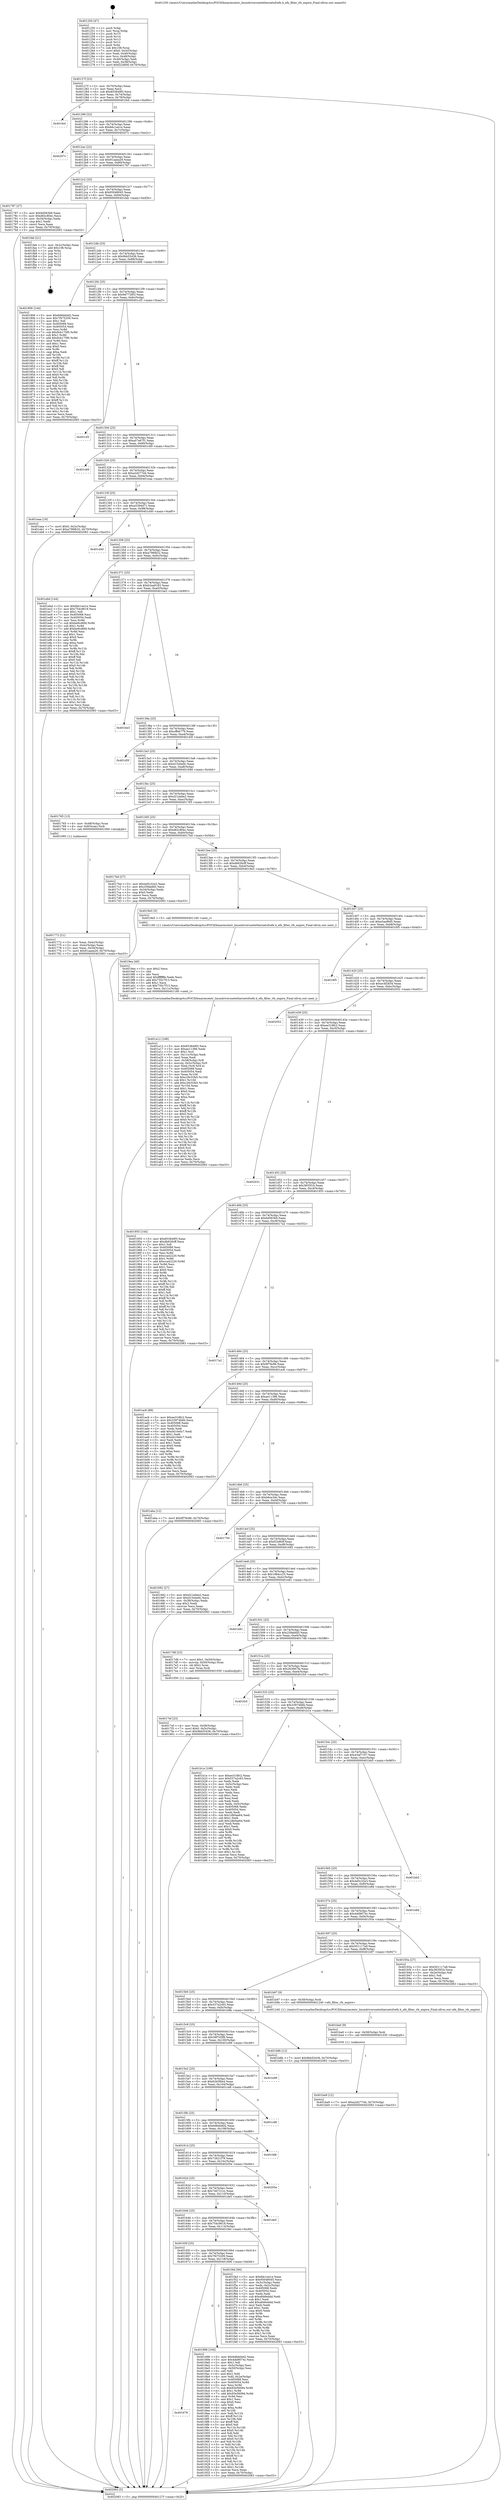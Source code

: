 digraph "0x401250" {
  label = "0x401250 (/mnt/c/Users/mathe/Desktop/tcc/POCII/binaries/extr_linuxdriversnetethernetsfcefx.h_efx_filter_rfs_expire_Final-ollvm.out::main(0))"
  labelloc = "t"
  node[shape=record]

  Entry [label="",width=0.3,height=0.3,shape=circle,fillcolor=black,style=filled]
  "0x40127f" [label="{
     0x40127f [23]\l
     | [instrs]\l
     &nbsp;&nbsp;0x40127f \<+3\>: mov -0x70(%rbp),%eax\l
     &nbsp;&nbsp;0x401282 \<+2\>: mov %eax,%ecx\l
     &nbsp;&nbsp;0x401284 \<+6\>: sub $0x853849f3,%ecx\l
     &nbsp;&nbsp;0x40128a \<+3\>: mov %eax,-0x74(%rbp)\l
     &nbsp;&nbsp;0x40128d \<+3\>: mov %ecx,-0x78(%rbp)\l
     &nbsp;&nbsp;0x401290 \<+6\>: je 0000000000401fe4 \<main+0xd94\>\l
  }"]
  "0x401fe4" [label="{
     0x401fe4\l
  }", style=dashed]
  "0x401296" [label="{
     0x401296 [22]\l
     | [instrs]\l
     &nbsp;&nbsp;0x401296 \<+5\>: jmp 000000000040129b \<main+0x4b\>\l
     &nbsp;&nbsp;0x40129b \<+3\>: mov -0x74(%rbp),%eax\l
     &nbsp;&nbsp;0x40129e \<+5\>: sub $0x8dc1ee1e,%eax\l
     &nbsp;&nbsp;0x4012a3 \<+3\>: mov %eax,-0x7c(%rbp)\l
     &nbsp;&nbsp;0x4012a6 \<+6\>: je 000000000040207c \<main+0xe2c\>\l
  }"]
  Exit [label="",width=0.3,height=0.3,shape=circle,fillcolor=black,style=filled,peripheries=2]
  "0x40207c" [label="{
     0x40207c\l
  }", style=dashed]
  "0x4012ac" [label="{
     0x4012ac [22]\l
     | [instrs]\l
     &nbsp;&nbsp;0x4012ac \<+5\>: jmp 00000000004012b1 \<main+0x61\>\l
     &nbsp;&nbsp;0x4012b1 \<+3\>: mov -0x74(%rbp),%eax\l
     &nbsp;&nbsp;0x4012b4 \<+5\>: sub $0x91aaea29,%eax\l
     &nbsp;&nbsp;0x4012b9 \<+3\>: mov %eax,-0x80(%rbp)\l
     &nbsp;&nbsp;0x4012bc \<+6\>: je 0000000000401787 \<main+0x537\>\l
  }"]
  "0x401ba9" [label="{
     0x401ba9 [12]\l
     | [instrs]\l
     &nbsp;&nbsp;0x401ba9 \<+7\>: movl $0xa2d277d4,-0x70(%rbp)\l
     &nbsp;&nbsp;0x401bb0 \<+5\>: jmp 0000000000402083 \<main+0xe33\>\l
  }"]
  "0x401787" [label="{
     0x401787 [27]\l
     | [instrs]\l
     &nbsp;&nbsp;0x401787 \<+5\>: mov $0x6d563b9,%eax\l
     &nbsp;&nbsp;0x40178c \<+5\>: mov $0xd82c80ec,%ecx\l
     &nbsp;&nbsp;0x401791 \<+3\>: mov -0x34(%rbp),%edx\l
     &nbsp;&nbsp;0x401794 \<+3\>: cmp $0x1,%edx\l
     &nbsp;&nbsp;0x401797 \<+3\>: cmovl %ecx,%eax\l
     &nbsp;&nbsp;0x40179a \<+3\>: mov %eax,-0x70(%rbp)\l
     &nbsp;&nbsp;0x40179d \<+5\>: jmp 0000000000402083 \<main+0xe33\>\l
  }"]
  "0x4012c2" [label="{
     0x4012c2 [25]\l
     | [instrs]\l
     &nbsp;&nbsp;0x4012c2 \<+5\>: jmp 00000000004012c7 \<main+0x77\>\l
     &nbsp;&nbsp;0x4012c7 \<+3\>: mov -0x74(%rbp),%eax\l
     &nbsp;&nbsp;0x4012ca \<+5\>: sub $0x95048045,%eax\l
     &nbsp;&nbsp;0x4012cf \<+6\>: mov %eax,-0x84(%rbp)\l
     &nbsp;&nbsp;0x4012d5 \<+6\>: je 0000000000401fab \<main+0xd5b\>\l
  }"]
  "0x401ba0" [label="{
     0x401ba0 [9]\l
     | [instrs]\l
     &nbsp;&nbsp;0x401ba0 \<+4\>: mov -0x58(%rbp),%rdi\l
     &nbsp;&nbsp;0x401ba4 \<+5\>: call 0000000000401030 \<free@plt\>\l
     | [calls]\l
     &nbsp;&nbsp;0x401030 \{1\} (unknown)\l
  }"]
  "0x401fab" [label="{
     0x401fab [21]\l
     | [instrs]\l
     &nbsp;&nbsp;0x401fab \<+3\>: mov -0x2c(%rbp),%eax\l
     &nbsp;&nbsp;0x401fae \<+7\>: add $0x108,%rsp\l
     &nbsp;&nbsp;0x401fb5 \<+1\>: pop %rbx\l
     &nbsp;&nbsp;0x401fb6 \<+2\>: pop %r12\l
     &nbsp;&nbsp;0x401fb8 \<+2\>: pop %r13\l
     &nbsp;&nbsp;0x401fba \<+2\>: pop %r14\l
     &nbsp;&nbsp;0x401fbc \<+2\>: pop %r15\l
     &nbsp;&nbsp;0x401fbe \<+1\>: pop %rbp\l
     &nbsp;&nbsp;0x401fbf \<+1\>: ret\l
  }"]
  "0x4012db" [label="{
     0x4012db [25]\l
     | [instrs]\l
     &nbsp;&nbsp;0x4012db \<+5\>: jmp 00000000004012e0 \<main+0x90\>\l
     &nbsp;&nbsp;0x4012e0 \<+3\>: mov -0x74(%rbp),%eax\l
     &nbsp;&nbsp;0x4012e3 \<+5\>: sub $0x9bb55436,%eax\l
     &nbsp;&nbsp;0x4012e8 \<+6\>: mov %eax,-0x88(%rbp)\l
     &nbsp;&nbsp;0x4012ee \<+6\>: je 0000000000401806 \<main+0x5b6\>\l
  }"]
  "0x401a12" [label="{
     0x401a12 [168]\l
     | [instrs]\l
     &nbsp;&nbsp;0x401a12 \<+5\>: mov $0x853849f3,%ecx\l
     &nbsp;&nbsp;0x401a17 \<+5\>: mov $0xae11386,%edx\l
     &nbsp;&nbsp;0x401a1c \<+3\>: mov $0x1,%sil\l
     &nbsp;&nbsp;0x401a1f \<+6\>: mov -0x11c(%rbp),%edi\l
     &nbsp;&nbsp;0x401a25 \<+3\>: imul %eax,%edi\l
     &nbsp;&nbsp;0x401a28 \<+4\>: mov -0x58(%rbp),%r8\l
     &nbsp;&nbsp;0x401a2c \<+4\>: movslq -0x5c(%rbp),%r9\l
     &nbsp;&nbsp;0x401a30 \<+4\>: mov %edi,(%r8,%r9,4)\l
     &nbsp;&nbsp;0x401a34 \<+7\>: mov 0x405068,%eax\l
     &nbsp;&nbsp;0x401a3b \<+7\>: mov 0x405054,%edi\l
     &nbsp;&nbsp;0x401a42 \<+3\>: mov %eax,%r10d\l
     &nbsp;&nbsp;0x401a45 \<+7\>: sub $0xc26c53b5,%r10d\l
     &nbsp;&nbsp;0x401a4c \<+4\>: sub $0x1,%r10d\l
     &nbsp;&nbsp;0x401a50 \<+7\>: add $0xc26c53b5,%r10d\l
     &nbsp;&nbsp;0x401a57 \<+4\>: imul %r10d,%eax\l
     &nbsp;&nbsp;0x401a5b \<+3\>: and $0x1,%eax\l
     &nbsp;&nbsp;0x401a5e \<+3\>: cmp $0x0,%eax\l
     &nbsp;&nbsp;0x401a61 \<+4\>: sete %r11b\l
     &nbsp;&nbsp;0x401a65 \<+3\>: cmp $0xa,%edi\l
     &nbsp;&nbsp;0x401a68 \<+3\>: setl %bl\l
     &nbsp;&nbsp;0x401a6b \<+3\>: mov %r11b,%r14b\l
     &nbsp;&nbsp;0x401a6e \<+4\>: xor $0xff,%r14b\l
     &nbsp;&nbsp;0x401a72 \<+3\>: mov %bl,%r15b\l
     &nbsp;&nbsp;0x401a75 \<+4\>: xor $0xff,%r15b\l
     &nbsp;&nbsp;0x401a79 \<+4\>: xor $0x0,%sil\l
     &nbsp;&nbsp;0x401a7d \<+3\>: mov %r14b,%r12b\l
     &nbsp;&nbsp;0x401a80 \<+4\>: and $0x0,%r12b\l
     &nbsp;&nbsp;0x401a84 \<+3\>: and %sil,%r11b\l
     &nbsp;&nbsp;0x401a87 \<+3\>: mov %r15b,%r13b\l
     &nbsp;&nbsp;0x401a8a \<+4\>: and $0x0,%r13b\l
     &nbsp;&nbsp;0x401a8e \<+3\>: and %sil,%bl\l
     &nbsp;&nbsp;0x401a91 \<+3\>: or %r11b,%r12b\l
     &nbsp;&nbsp;0x401a94 \<+3\>: or %bl,%r13b\l
     &nbsp;&nbsp;0x401a97 \<+3\>: xor %r13b,%r12b\l
     &nbsp;&nbsp;0x401a9a \<+3\>: or %r15b,%r14b\l
     &nbsp;&nbsp;0x401a9d \<+4\>: xor $0xff,%r14b\l
     &nbsp;&nbsp;0x401aa1 \<+4\>: or $0x0,%sil\l
     &nbsp;&nbsp;0x401aa5 \<+3\>: and %sil,%r14b\l
     &nbsp;&nbsp;0x401aa8 \<+3\>: or %r14b,%r12b\l
     &nbsp;&nbsp;0x401aab \<+4\>: test $0x1,%r12b\l
     &nbsp;&nbsp;0x401aaf \<+3\>: cmovne %edx,%ecx\l
     &nbsp;&nbsp;0x401ab2 \<+3\>: mov %ecx,-0x70(%rbp)\l
     &nbsp;&nbsp;0x401ab5 \<+5\>: jmp 0000000000402083 \<main+0xe33\>\l
  }"]
  "0x401806" [label="{
     0x401806 [144]\l
     | [instrs]\l
     &nbsp;&nbsp;0x401806 \<+5\>: mov $0x6d6dd4d2,%eax\l
     &nbsp;&nbsp;0x40180b \<+5\>: mov $0x7f475209,%ecx\l
     &nbsp;&nbsp;0x401810 \<+2\>: mov $0x1,%dl\l
     &nbsp;&nbsp;0x401812 \<+7\>: mov 0x405068,%esi\l
     &nbsp;&nbsp;0x401819 \<+7\>: mov 0x405054,%edi\l
     &nbsp;&nbsp;0x401820 \<+3\>: mov %esi,%r8d\l
     &nbsp;&nbsp;0x401823 \<+7\>: sub $0x9cb175f0,%r8d\l
     &nbsp;&nbsp;0x40182a \<+4\>: sub $0x1,%r8d\l
     &nbsp;&nbsp;0x40182e \<+7\>: add $0x9cb175f0,%r8d\l
     &nbsp;&nbsp;0x401835 \<+4\>: imul %r8d,%esi\l
     &nbsp;&nbsp;0x401839 \<+3\>: and $0x1,%esi\l
     &nbsp;&nbsp;0x40183c \<+3\>: cmp $0x0,%esi\l
     &nbsp;&nbsp;0x40183f \<+4\>: sete %r9b\l
     &nbsp;&nbsp;0x401843 \<+3\>: cmp $0xa,%edi\l
     &nbsp;&nbsp;0x401846 \<+4\>: setl %r10b\l
     &nbsp;&nbsp;0x40184a \<+3\>: mov %r9b,%r11b\l
     &nbsp;&nbsp;0x40184d \<+4\>: xor $0xff,%r11b\l
     &nbsp;&nbsp;0x401851 \<+3\>: mov %r10b,%bl\l
     &nbsp;&nbsp;0x401854 \<+3\>: xor $0xff,%bl\l
     &nbsp;&nbsp;0x401857 \<+3\>: xor $0x0,%dl\l
     &nbsp;&nbsp;0x40185a \<+3\>: mov %r11b,%r14b\l
     &nbsp;&nbsp;0x40185d \<+4\>: and $0x0,%r14b\l
     &nbsp;&nbsp;0x401861 \<+3\>: and %dl,%r9b\l
     &nbsp;&nbsp;0x401864 \<+3\>: mov %bl,%r15b\l
     &nbsp;&nbsp;0x401867 \<+4\>: and $0x0,%r15b\l
     &nbsp;&nbsp;0x40186b \<+3\>: and %dl,%r10b\l
     &nbsp;&nbsp;0x40186e \<+3\>: or %r9b,%r14b\l
     &nbsp;&nbsp;0x401871 \<+3\>: or %r10b,%r15b\l
     &nbsp;&nbsp;0x401874 \<+3\>: xor %r15b,%r14b\l
     &nbsp;&nbsp;0x401877 \<+3\>: or %bl,%r11b\l
     &nbsp;&nbsp;0x40187a \<+4\>: xor $0xff,%r11b\l
     &nbsp;&nbsp;0x40187e \<+3\>: or $0x0,%dl\l
     &nbsp;&nbsp;0x401881 \<+3\>: and %dl,%r11b\l
     &nbsp;&nbsp;0x401884 \<+3\>: or %r11b,%r14b\l
     &nbsp;&nbsp;0x401887 \<+4\>: test $0x1,%r14b\l
     &nbsp;&nbsp;0x40188b \<+3\>: cmovne %ecx,%eax\l
     &nbsp;&nbsp;0x40188e \<+3\>: mov %eax,-0x70(%rbp)\l
     &nbsp;&nbsp;0x401891 \<+5\>: jmp 0000000000402083 \<main+0xe33\>\l
  }"]
  "0x4012f4" [label="{
     0x4012f4 [25]\l
     | [instrs]\l
     &nbsp;&nbsp;0x4012f4 \<+5\>: jmp 00000000004012f9 \<main+0xa9\>\l
     &nbsp;&nbsp;0x4012f9 \<+3\>: mov -0x74(%rbp),%eax\l
     &nbsp;&nbsp;0x4012fc \<+5\>: sub $0x9d772f03,%eax\l
     &nbsp;&nbsp;0x401301 \<+6\>: mov %eax,-0x8c(%rbp)\l
     &nbsp;&nbsp;0x401307 \<+6\>: je 0000000000401cf3 \<main+0xaa3\>\l
  }"]
  "0x4019ea" [label="{
     0x4019ea [40]\l
     | [instrs]\l
     &nbsp;&nbsp;0x4019ea \<+5\>: mov $0x2,%ecx\l
     &nbsp;&nbsp;0x4019ef \<+1\>: cltd\l
     &nbsp;&nbsp;0x4019f0 \<+2\>: idiv %ecx\l
     &nbsp;&nbsp;0x4019f2 \<+6\>: imul $0xfffffffe,%edx,%ecx\l
     &nbsp;&nbsp;0x4019f8 \<+6\>: add $0x735c7f13,%ecx\l
     &nbsp;&nbsp;0x4019fe \<+3\>: add $0x1,%ecx\l
     &nbsp;&nbsp;0x401a01 \<+6\>: sub $0x735c7f13,%ecx\l
     &nbsp;&nbsp;0x401a07 \<+6\>: mov %ecx,-0x11c(%rbp)\l
     &nbsp;&nbsp;0x401a0d \<+5\>: call 0000000000401160 \<next_i\>\l
     | [calls]\l
     &nbsp;&nbsp;0x401160 \{1\} (/mnt/c/Users/mathe/Desktop/tcc/POCII/binaries/extr_linuxdriversnetethernetsfcefx.h_efx_filter_rfs_expire_Final-ollvm.out::next_i)\l
  }"]
  "0x401cf3" [label="{
     0x401cf3\l
  }", style=dashed]
  "0x40130d" [label="{
     0x40130d [25]\l
     | [instrs]\l
     &nbsp;&nbsp;0x40130d \<+5\>: jmp 0000000000401312 \<main+0xc2\>\l
     &nbsp;&nbsp;0x401312 \<+3\>: mov -0x74(%rbp),%eax\l
     &nbsp;&nbsp;0x401315 \<+5\>: sub $0xa07a67f1,%eax\l
     &nbsp;&nbsp;0x40131a \<+6\>: mov %eax,-0x90(%rbp)\l
     &nbsp;&nbsp;0x401320 \<+6\>: je 0000000000401c69 \<main+0xa19\>\l
  }"]
  "0x401678" [label="{
     0x401678\l
  }", style=dashed]
  "0x401c69" [label="{
     0x401c69\l
  }", style=dashed]
  "0x401326" [label="{
     0x401326 [25]\l
     | [instrs]\l
     &nbsp;&nbsp;0x401326 \<+5\>: jmp 000000000040132b \<main+0xdb\>\l
     &nbsp;&nbsp;0x40132b \<+3\>: mov -0x74(%rbp),%eax\l
     &nbsp;&nbsp;0x40132e \<+5\>: sub $0xa2d277d4,%eax\l
     &nbsp;&nbsp;0x401333 \<+6\>: mov %eax,-0x94(%rbp)\l
     &nbsp;&nbsp;0x401339 \<+6\>: je 0000000000401eaa \<main+0xc5a\>\l
  }"]
  "0x401896" [label="{
     0x401896 [164]\l
     | [instrs]\l
     &nbsp;&nbsp;0x401896 \<+5\>: mov $0x6d6dd4d2,%eax\l
     &nbsp;&nbsp;0x40189b \<+5\>: mov $0x4dd9074c,%ecx\l
     &nbsp;&nbsp;0x4018a0 \<+2\>: mov $0x1,%dl\l
     &nbsp;&nbsp;0x4018a2 \<+3\>: mov -0x5c(%rbp),%esi\l
     &nbsp;&nbsp;0x4018a5 \<+3\>: cmp -0x50(%rbp),%esi\l
     &nbsp;&nbsp;0x4018a8 \<+4\>: setl %dil\l
     &nbsp;&nbsp;0x4018ac \<+4\>: and $0x1,%dil\l
     &nbsp;&nbsp;0x4018b0 \<+4\>: mov %dil,-0x2e(%rbp)\l
     &nbsp;&nbsp;0x4018b4 \<+7\>: mov 0x405068,%esi\l
     &nbsp;&nbsp;0x4018bb \<+8\>: mov 0x405054,%r8d\l
     &nbsp;&nbsp;0x4018c3 \<+3\>: mov %esi,%r9d\l
     &nbsp;&nbsp;0x4018c6 \<+7\>: sub $0x93e56094,%r9d\l
     &nbsp;&nbsp;0x4018cd \<+4\>: sub $0x1,%r9d\l
     &nbsp;&nbsp;0x4018d1 \<+7\>: add $0x93e56094,%r9d\l
     &nbsp;&nbsp;0x4018d8 \<+4\>: imul %r9d,%esi\l
     &nbsp;&nbsp;0x4018dc \<+3\>: and $0x1,%esi\l
     &nbsp;&nbsp;0x4018df \<+3\>: cmp $0x0,%esi\l
     &nbsp;&nbsp;0x4018e2 \<+4\>: sete %dil\l
     &nbsp;&nbsp;0x4018e6 \<+4\>: cmp $0xa,%r8d\l
     &nbsp;&nbsp;0x4018ea \<+4\>: setl %r10b\l
     &nbsp;&nbsp;0x4018ee \<+3\>: mov %dil,%r11b\l
     &nbsp;&nbsp;0x4018f1 \<+4\>: xor $0xff,%r11b\l
     &nbsp;&nbsp;0x4018f5 \<+3\>: mov %r10b,%bl\l
     &nbsp;&nbsp;0x4018f8 \<+3\>: xor $0xff,%bl\l
     &nbsp;&nbsp;0x4018fb \<+3\>: xor $0x0,%dl\l
     &nbsp;&nbsp;0x4018fe \<+3\>: mov %r11b,%r14b\l
     &nbsp;&nbsp;0x401901 \<+4\>: and $0x0,%r14b\l
     &nbsp;&nbsp;0x401905 \<+3\>: and %dl,%dil\l
     &nbsp;&nbsp;0x401908 \<+3\>: mov %bl,%r15b\l
     &nbsp;&nbsp;0x40190b \<+4\>: and $0x0,%r15b\l
     &nbsp;&nbsp;0x40190f \<+3\>: and %dl,%r10b\l
     &nbsp;&nbsp;0x401912 \<+3\>: or %dil,%r14b\l
     &nbsp;&nbsp;0x401915 \<+3\>: or %r10b,%r15b\l
     &nbsp;&nbsp;0x401918 \<+3\>: xor %r15b,%r14b\l
     &nbsp;&nbsp;0x40191b \<+3\>: or %bl,%r11b\l
     &nbsp;&nbsp;0x40191e \<+4\>: xor $0xff,%r11b\l
     &nbsp;&nbsp;0x401922 \<+3\>: or $0x0,%dl\l
     &nbsp;&nbsp;0x401925 \<+3\>: and %dl,%r11b\l
     &nbsp;&nbsp;0x401928 \<+3\>: or %r11b,%r14b\l
     &nbsp;&nbsp;0x40192b \<+4\>: test $0x1,%r14b\l
     &nbsp;&nbsp;0x40192f \<+3\>: cmovne %ecx,%eax\l
     &nbsp;&nbsp;0x401932 \<+3\>: mov %eax,-0x70(%rbp)\l
     &nbsp;&nbsp;0x401935 \<+5\>: jmp 0000000000402083 \<main+0xe33\>\l
  }"]
  "0x401eaa" [label="{
     0x401eaa [19]\l
     | [instrs]\l
     &nbsp;&nbsp;0x401eaa \<+7\>: movl $0x0,-0x3c(%rbp)\l
     &nbsp;&nbsp;0x401eb1 \<+7\>: movl $0xa796fb32,-0x70(%rbp)\l
     &nbsp;&nbsp;0x401eb8 \<+5\>: jmp 0000000000402083 \<main+0xe33\>\l
  }"]
  "0x40133f" [label="{
     0x40133f [25]\l
     | [instrs]\l
     &nbsp;&nbsp;0x40133f \<+5\>: jmp 0000000000401344 \<main+0xf4\>\l
     &nbsp;&nbsp;0x401344 \<+3\>: mov -0x74(%rbp),%eax\l
     &nbsp;&nbsp;0x401347 \<+5\>: sub $0xa5394d71,%eax\l
     &nbsp;&nbsp;0x40134c \<+6\>: mov %eax,-0x98(%rbp)\l
     &nbsp;&nbsp;0x401352 \<+6\>: je 0000000000401d40 \<main+0xaf0\>\l
  }"]
  "0x40165f" [label="{
     0x40165f [25]\l
     | [instrs]\l
     &nbsp;&nbsp;0x40165f \<+5\>: jmp 0000000000401664 \<main+0x414\>\l
     &nbsp;&nbsp;0x401664 \<+3\>: mov -0x74(%rbp),%eax\l
     &nbsp;&nbsp;0x401667 \<+5\>: sub $0x7f475209,%eax\l
     &nbsp;&nbsp;0x40166c \<+6\>: mov %eax,-0x118(%rbp)\l
     &nbsp;&nbsp;0x401672 \<+6\>: je 0000000000401896 \<main+0x646\>\l
  }"]
  "0x401d40" [label="{
     0x401d40\l
  }", style=dashed]
  "0x401358" [label="{
     0x401358 [25]\l
     | [instrs]\l
     &nbsp;&nbsp;0x401358 \<+5\>: jmp 000000000040135d \<main+0x10d\>\l
     &nbsp;&nbsp;0x40135d \<+3\>: mov -0x74(%rbp),%eax\l
     &nbsp;&nbsp;0x401360 \<+5\>: sub $0xa796fb32,%eax\l
     &nbsp;&nbsp;0x401365 \<+6\>: mov %eax,-0x9c(%rbp)\l
     &nbsp;&nbsp;0x40136b \<+6\>: je 0000000000401ebd \<main+0xc6d\>\l
  }"]
  "0x401f4d" [label="{
     0x401f4d [94]\l
     | [instrs]\l
     &nbsp;&nbsp;0x401f4d \<+5\>: mov $0x8dc1ee1e,%eax\l
     &nbsp;&nbsp;0x401f52 \<+5\>: mov $0x95048045,%ecx\l
     &nbsp;&nbsp;0x401f57 \<+3\>: mov -0x3c(%rbp),%edx\l
     &nbsp;&nbsp;0x401f5a \<+3\>: mov %edx,-0x2c(%rbp)\l
     &nbsp;&nbsp;0x401f5d \<+7\>: mov 0x405068,%edx\l
     &nbsp;&nbsp;0x401f64 \<+7\>: mov 0x405054,%esi\l
     &nbsp;&nbsp;0x401f6b \<+2\>: mov %edx,%edi\l
     &nbsp;&nbsp;0x401f6d \<+6\>: sub $0xa846eddd,%edi\l
     &nbsp;&nbsp;0x401f73 \<+3\>: sub $0x1,%edi\l
     &nbsp;&nbsp;0x401f76 \<+6\>: add $0xa846eddd,%edi\l
     &nbsp;&nbsp;0x401f7c \<+3\>: imul %edi,%edx\l
     &nbsp;&nbsp;0x401f7f \<+3\>: and $0x1,%edx\l
     &nbsp;&nbsp;0x401f82 \<+3\>: cmp $0x0,%edx\l
     &nbsp;&nbsp;0x401f85 \<+4\>: sete %r8b\l
     &nbsp;&nbsp;0x401f89 \<+3\>: cmp $0xa,%esi\l
     &nbsp;&nbsp;0x401f8c \<+4\>: setl %r9b\l
     &nbsp;&nbsp;0x401f90 \<+3\>: mov %r8b,%r10b\l
     &nbsp;&nbsp;0x401f93 \<+3\>: and %r9b,%r10b\l
     &nbsp;&nbsp;0x401f96 \<+3\>: xor %r9b,%r8b\l
     &nbsp;&nbsp;0x401f99 \<+3\>: or %r8b,%r10b\l
     &nbsp;&nbsp;0x401f9c \<+4\>: test $0x1,%r10b\l
     &nbsp;&nbsp;0x401fa0 \<+3\>: cmovne %ecx,%eax\l
     &nbsp;&nbsp;0x401fa3 \<+3\>: mov %eax,-0x70(%rbp)\l
     &nbsp;&nbsp;0x401fa6 \<+5\>: jmp 0000000000402083 \<main+0xe33\>\l
  }"]
  "0x401ebd" [label="{
     0x401ebd [144]\l
     | [instrs]\l
     &nbsp;&nbsp;0x401ebd \<+5\>: mov $0x8dc1ee1e,%eax\l
     &nbsp;&nbsp;0x401ec2 \<+5\>: mov $0x754c9618,%ecx\l
     &nbsp;&nbsp;0x401ec7 \<+2\>: mov $0x1,%dl\l
     &nbsp;&nbsp;0x401ec9 \<+7\>: mov 0x405068,%esi\l
     &nbsp;&nbsp;0x401ed0 \<+7\>: mov 0x405054,%edi\l
     &nbsp;&nbsp;0x401ed7 \<+3\>: mov %esi,%r8d\l
     &nbsp;&nbsp;0x401eda \<+7\>: sub $0xbe9cd6fd,%r8d\l
     &nbsp;&nbsp;0x401ee1 \<+4\>: sub $0x1,%r8d\l
     &nbsp;&nbsp;0x401ee5 \<+7\>: add $0xbe9cd6fd,%r8d\l
     &nbsp;&nbsp;0x401eec \<+4\>: imul %r8d,%esi\l
     &nbsp;&nbsp;0x401ef0 \<+3\>: and $0x1,%esi\l
     &nbsp;&nbsp;0x401ef3 \<+3\>: cmp $0x0,%esi\l
     &nbsp;&nbsp;0x401ef6 \<+4\>: sete %r9b\l
     &nbsp;&nbsp;0x401efa \<+3\>: cmp $0xa,%edi\l
     &nbsp;&nbsp;0x401efd \<+4\>: setl %r10b\l
     &nbsp;&nbsp;0x401f01 \<+3\>: mov %r9b,%r11b\l
     &nbsp;&nbsp;0x401f04 \<+4\>: xor $0xff,%r11b\l
     &nbsp;&nbsp;0x401f08 \<+3\>: mov %r10b,%bl\l
     &nbsp;&nbsp;0x401f0b \<+3\>: xor $0xff,%bl\l
     &nbsp;&nbsp;0x401f0e \<+3\>: xor $0x0,%dl\l
     &nbsp;&nbsp;0x401f11 \<+3\>: mov %r11b,%r14b\l
     &nbsp;&nbsp;0x401f14 \<+4\>: and $0x0,%r14b\l
     &nbsp;&nbsp;0x401f18 \<+3\>: and %dl,%r9b\l
     &nbsp;&nbsp;0x401f1b \<+3\>: mov %bl,%r15b\l
     &nbsp;&nbsp;0x401f1e \<+4\>: and $0x0,%r15b\l
     &nbsp;&nbsp;0x401f22 \<+3\>: and %dl,%r10b\l
     &nbsp;&nbsp;0x401f25 \<+3\>: or %r9b,%r14b\l
     &nbsp;&nbsp;0x401f28 \<+3\>: or %r10b,%r15b\l
     &nbsp;&nbsp;0x401f2b \<+3\>: xor %r15b,%r14b\l
     &nbsp;&nbsp;0x401f2e \<+3\>: or %bl,%r11b\l
     &nbsp;&nbsp;0x401f31 \<+4\>: xor $0xff,%r11b\l
     &nbsp;&nbsp;0x401f35 \<+3\>: or $0x0,%dl\l
     &nbsp;&nbsp;0x401f38 \<+3\>: and %dl,%r11b\l
     &nbsp;&nbsp;0x401f3b \<+3\>: or %r11b,%r14b\l
     &nbsp;&nbsp;0x401f3e \<+4\>: test $0x1,%r14b\l
     &nbsp;&nbsp;0x401f42 \<+3\>: cmovne %ecx,%eax\l
     &nbsp;&nbsp;0x401f45 \<+3\>: mov %eax,-0x70(%rbp)\l
     &nbsp;&nbsp;0x401f48 \<+5\>: jmp 0000000000402083 \<main+0xe33\>\l
  }"]
  "0x401371" [label="{
     0x401371 [25]\l
     | [instrs]\l
     &nbsp;&nbsp;0x401371 \<+5\>: jmp 0000000000401376 \<main+0x126\>\l
     &nbsp;&nbsp;0x401376 \<+3\>: mov -0x74(%rbp),%eax\l
     &nbsp;&nbsp;0x401379 \<+5\>: sub $0xb2aa9183,%eax\l
     &nbsp;&nbsp;0x40137e \<+6\>: mov %eax,-0xa0(%rbp)\l
     &nbsp;&nbsp;0x401384 \<+6\>: je 0000000000401be3 \<main+0x993\>\l
  }"]
  "0x401646" [label="{
     0x401646 [25]\l
     | [instrs]\l
     &nbsp;&nbsp;0x401646 \<+5\>: jmp 000000000040164b \<main+0x3fb\>\l
     &nbsp;&nbsp;0x40164b \<+3\>: mov -0x74(%rbp),%eax\l
     &nbsp;&nbsp;0x40164e \<+5\>: sub $0x754c9618,%eax\l
     &nbsp;&nbsp;0x401653 \<+6\>: mov %eax,-0x114(%rbp)\l
     &nbsp;&nbsp;0x401659 \<+6\>: je 0000000000401f4d \<main+0xcfd\>\l
  }"]
  "0x401be3" [label="{
     0x401be3\l
  }", style=dashed]
  "0x40138a" [label="{
     0x40138a [25]\l
     | [instrs]\l
     &nbsp;&nbsp;0x40138a \<+5\>: jmp 000000000040138f \<main+0x13f\>\l
     &nbsp;&nbsp;0x40138f \<+3\>: mov -0x74(%rbp),%eax\l
     &nbsp;&nbsp;0x401392 \<+5\>: sub $0xcffeb779,%eax\l
     &nbsp;&nbsp;0x401397 \<+6\>: mov %eax,-0xa4(%rbp)\l
     &nbsp;&nbsp;0x40139d \<+6\>: je 0000000000401d5f \<main+0xb0f\>\l
  }"]
  "0x401de5" [label="{
     0x401de5\l
  }", style=dashed]
  "0x401d5f" [label="{
     0x401d5f\l
  }", style=dashed]
  "0x4013a3" [label="{
     0x4013a3 [25]\l
     | [instrs]\l
     &nbsp;&nbsp;0x4013a3 \<+5\>: jmp 00000000004013a8 \<main+0x158\>\l
     &nbsp;&nbsp;0x4013a8 \<+3\>: mov -0x74(%rbp),%eax\l
     &nbsp;&nbsp;0x4013ab \<+5\>: sub $0xd1544e9c,%eax\l
     &nbsp;&nbsp;0x4013b0 \<+6\>: mov %eax,-0xa8(%rbp)\l
     &nbsp;&nbsp;0x4013b6 \<+6\>: je 000000000040169d \<main+0x44d\>\l
  }"]
  "0x40162d" [label="{
     0x40162d [25]\l
     | [instrs]\l
     &nbsp;&nbsp;0x40162d \<+5\>: jmp 0000000000401632 \<main+0x3e2\>\l
     &nbsp;&nbsp;0x401632 \<+3\>: mov -0x74(%rbp),%eax\l
     &nbsp;&nbsp;0x401635 \<+5\>: sub $0x74d721cc,%eax\l
     &nbsp;&nbsp;0x40163a \<+6\>: mov %eax,-0x110(%rbp)\l
     &nbsp;&nbsp;0x401640 \<+6\>: je 0000000000401de5 \<main+0xb95\>\l
  }"]
  "0x40169d" [label="{
     0x40169d\l
  }", style=dashed]
  "0x4013bc" [label="{
     0x4013bc [25]\l
     | [instrs]\l
     &nbsp;&nbsp;0x4013bc \<+5\>: jmp 00000000004013c1 \<main+0x171\>\l
     &nbsp;&nbsp;0x4013c1 \<+3\>: mov -0x74(%rbp),%eax\l
     &nbsp;&nbsp;0x4013c4 \<+5\>: sub $0xd21ebbe2,%eax\l
     &nbsp;&nbsp;0x4013c9 \<+6\>: mov %eax,-0xac(%rbp)\l
     &nbsp;&nbsp;0x4013cf \<+6\>: je 0000000000401765 \<main+0x515\>\l
  }"]
  "0x40205e" [label="{
     0x40205e\l
  }", style=dashed]
  "0x401765" [label="{
     0x401765 [13]\l
     | [instrs]\l
     &nbsp;&nbsp;0x401765 \<+4\>: mov -0x48(%rbp),%rax\l
     &nbsp;&nbsp;0x401769 \<+4\>: mov 0x8(%rax),%rdi\l
     &nbsp;&nbsp;0x40176d \<+5\>: call 0000000000401060 \<atoi@plt\>\l
     | [calls]\l
     &nbsp;&nbsp;0x401060 \{1\} (unknown)\l
  }"]
  "0x4013d5" [label="{
     0x4013d5 [25]\l
     | [instrs]\l
     &nbsp;&nbsp;0x4013d5 \<+5\>: jmp 00000000004013da \<main+0x18a\>\l
     &nbsp;&nbsp;0x4013da \<+3\>: mov -0x74(%rbp),%eax\l
     &nbsp;&nbsp;0x4013dd \<+5\>: sub $0xd82c80ec,%eax\l
     &nbsp;&nbsp;0x4013e2 \<+6\>: mov %eax,-0xb0(%rbp)\l
     &nbsp;&nbsp;0x4013e8 \<+6\>: je 00000000004017bd \<main+0x56d\>\l
  }"]
  "0x401614" [label="{
     0x401614 [25]\l
     | [instrs]\l
     &nbsp;&nbsp;0x401614 \<+5\>: jmp 0000000000401619 \<main+0x3c9\>\l
     &nbsp;&nbsp;0x401619 \<+3\>: mov -0x74(%rbp),%eax\l
     &nbsp;&nbsp;0x40161c \<+5\>: sub $0x72621f79,%eax\l
     &nbsp;&nbsp;0x401621 \<+6\>: mov %eax,-0x10c(%rbp)\l
     &nbsp;&nbsp;0x401627 \<+6\>: je 000000000040205e \<main+0xe0e\>\l
  }"]
  "0x4017bd" [label="{
     0x4017bd [27]\l
     | [instrs]\l
     &nbsp;&nbsp;0x4017bd \<+5\>: mov $0x4d5c32e3,%eax\l
     &nbsp;&nbsp;0x4017c2 \<+5\>: mov $0x259abfd5,%ecx\l
     &nbsp;&nbsp;0x4017c7 \<+3\>: mov -0x34(%rbp),%edx\l
     &nbsp;&nbsp;0x4017ca \<+3\>: cmp $0x0,%edx\l
     &nbsp;&nbsp;0x4017cd \<+3\>: cmove %ecx,%eax\l
     &nbsp;&nbsp;0x4017d0 \<+3\>: mov %eax,-0x70(%rbp)\l
     &nbsp;&nbsp;0x4017d3 \<+5\>: jmp 0000000000402083 \<main+0xe33\>\l
  }"]
  "0x4013ee" [label="{
     0x4013ee [25]\l
     | [instrs]\l
     &nbsp;&nbsp;0x4013ee \<+5\>: jmp 00000000004013f3 \<main+0x1a3\>\l
     &nbsp;&nbsp;0x4013f3 \<+3\>: mov -0x74(%rbp),%eax\l
     &nbsp;&nbsp;0x4013f6 \<+5\>: sub $0xdb626cff,%eax\l
     &nbsp;&nbsp;0x4013fb \<+6\>: mov %eax,-0xb4(%rbp)\l
     &nbsp;&nbsp;0x401401 \<+6\>: je 00000000004019e5 \<main+0x795\>\l
  }"]
  "0x401fd8" [label="{
     0x401fd8\l
  }", style=dashed]
  "0x4019e5" [label="{
     0x4019e5 [5]\l
     | [instrs]\l
     &nbsp;&nbsp;0x4019e5 \<+5\>: call 0000000000401160 \<next_i\>\l
     | [calls]\l
     &nbsp;&nbsp;0x401160 \{1\} (/mnt/c/Users/mathe/Desktop/tcc/POCII/binaries/extr_linuxdriversnetethernetsfcefx.h_efx_filter_rfs_expire_Final-ollvm.out::next_i)\l
  }"]
  "0x401407" [label="{
     0x401407 [25]\l
     | [instrs]\l
     &nbsp;&nbsp;0x401407 \<+5\>: jmp 000000000040140c \<main+0x1bc\>\l
     &nbsp;&nbsp;0x40140c \<+3\>: mov -0x74(%rbp),%eax\l
     &nbsp;&nbsp;0x40140f \<+5\>: sub $0xe5aef9d5,%eax\l
     &nbsp;&nbsp;0x401414 \<+6\>: mov %eax,-0xb8(%rbp)\l
     &nbsp;&nbsp;0x40141a \<+6\>: je 00000000004016f5 \<main+0x4a5\>\l
  }"]
  "0x4015fb" [label="{
     0x4015fb [25]\l
     | [instrs]\l
     &nbsp;&nbsp;0x4015fb \<+5\>: jmp 0000000000401600 \<main+0x3b0\>\l
     &nbsp;&nbsp;0x401600 \<+3\>: mov -0x74(%rbp),%eax\l
     &nbsp;&nbsp;0x401603 \<+5\>: sub $0x6d6dd4d2,%eax\l
     &nbsp;&nbsp;0x401608 \<+6\>: mov %eax,-0x108(%rbp)\l
     &nbsp;&nbsp;0x40160e \<+6\>: je 0000000000401fd8 \<main+0xd88\>\l
  }"]
  "0x4016f5" [label="{
     0x4016f5\l
  }", style=dashed]
  "0x401420" [label="{
     0x401420 [25]\l
     | [instrs]\l
     &nbsp;&nbsp;0x401420 \<+5\>: jmp 0000000000401425 \<main+0x1d5\>\l
     &nbsp;&nbsp;0x401425 \<+3\>: mov -0x74(%rbp),%eax\l
     &nbsp;&nbsp;0x401428 \<+5\>: sub $0xec4f2834,%eax\l
     &nbsp;&nbsp;0x40142d \<+6\>: mov %eax,-0xbc(%rbp)\l
     &nbsp;&nbsp;0x401433 \<+6\>: je 0000000000402052 \<main+0xe02\>\l
  }"]
  "0x401cd8" [label="{
     0x401cd8\l
  }", style=dashed]
  "0x402052" [label="{
     0x402052\l
  }", style=dashed]
  "0x401439" [label="{
     0x401439 [25]\l
     | [instrs]\l
     &nbsp;&nbsp;0x401439 \<+5\>: jmp 000000000040143e \<main+0x1ee\>\l
     &nbsp;&nbsp;0x40143e \<+3\>: mov -0x74(%rbp),%eax\l
     &nbsp;&nbsp;0x401441 \<+5\>: sub $0xee318fc2,%eax\l
     &nbsp;&nbsp;0x401446 \<+6\>: mov %eax,-0xc0(%rbp)\l
     &nbsp;&nbsp;0x40144c \<+6\>: je 0000000000402031 \<main+0xde1\>\l
  }"]
  "0x4015e2" [label="{
     0x4015e2 [25]\l
     | [instrs]\l
     &nbsp;&nbsp;0x4015e2 \<+5\>: jmp 00000000004015e7 \<main+0x397\>\l
     &nbsp;&nbsp;0x4015e7 \<+3\>: mov -0x74(%rbp),%eax\l
     &nbsp;&nbsp;0x4015ea \<+5\>: sub $0x62b5f0e4,%eax\l
     &nbsp;&nbsp;0x4015ef \<+6\>: mov %eax,-0x104(%rbp)\l
     &nbsp;&nbsp;0x4015f5 \<+6\>: je 0000000000401cd8 \<main+0xa88\>\l
  }"]
  "0x402031" [label="{
     0x402031\l
  }", style=dashed]
  "0x401452" [label="{
     0x401452 [25]\l
     | [instrs]\l
     &nbsp;&nbsp;0x401452 \<+5\>: jmp 0000000000401457 \<main+0x207\>\l
     &nbsp;&nbsp;0x401457 \<+3\>: mov -0x74(%rbp),%eax\l
     &nbsp;&nbsp;0x40145a \<+5\>: sub $0x3835f1b,%eax\l
     &nbsp;&nbsp;0x40145f \<+6\>: mov %eax,-0xc4(%rbp)\l
     &nbsp;&nbsp;0x401465 \<+6\>: je 0000000000401955 \<main+0x705\>\l
  }"]
  "0x401e99" [label="{
     0x401e99\l
  }", style=dashed]
  "0x401955" [label="{
     0x401955 [144]\l
     | [instrs]\l
     &nbsp;&nbsp;0x401955 \<+5\>: mov $0x853849f3,%eax\l
     &nbsp;&nbsp;0x40195a \<+5\>: mov $0xdb626cff,%ecx\l
     &nbsp;&nbsp;0x40195f \<+2\>: mov $0x1,%dl\l
     &nbsp;&nbsp;0x401961 \<+7\>: mov 0x405068,%esi\l
     &nbsp;&nbsp;0x401968 \<+7\>: mov 0x405054,%edi\l
     &nbsp;&nbsp;0x40196f \<+3\>: mov %esi,%r8d\l
     &nbsp;&nbsp;0x401972 \<+7\>: sub $0xcca42220,%r8d\l
     &nbsp;&nbsp;0x401979 \<+4\>: sub $0x1,%r8d\l
     &nbsp;&nbsp;0x40197d \<+7\>: add $0xcca42220,%r8d\l
     &nbsp;&nbsp;0x401984 \<+4\>: imul %r8d,%esi\l
     &nbsp;&nbsp;0x401988 \<+3\>: and $0x1,%esi\l
     &nbsp;&nbsp;0x40198b \<+3\>: cmp $0x0,%esi\l
     &nbsp;&nbsp;0x40198e \<+4\>: sete %r9b\l
     &nbsp;&nbsp;0x401992 \<+3\>: cmp $0xa,%edi\l
     &nbsp;&nbsp;0x401995 \<+4\>: setl %r10b\l
     &nbsp;&nbsp;0x401999 \<+3\>: mov %r9b,%r11b\l
     &nbsp;&nbsp;0x40199c \<+4\>: xor $0xff,%r11b\l
     &nbsp;&nbsp;0x4019a0 \<+3\>: mov %r10b,%bl\l
     &nbsp;&nbsp;0x4019a3 \<+3\>: xor $0xff,%bl\l
     &nbsp;&nbsp;0x4019a6 \<+3\>: xor $0x1,%dl\l
     &nbsp;&nbsp;0x4019a9 \<+3\>: mov %r11b,%r14b\l
     &nbsp;&nbsp;0x4019ac \<+4\>: and $0xff,%r14b\l
     &nbsp;&nbsp;0x4019b0 \<+3\>: and %dl,%r9b\l
     &nbsp;&nbsp;0x4019b3 \<+3\>: mov %bl,%r15b\l
     &nbsp;&nbsp;0x4019b6 \<+4\>: and $0xff,%r15b\l
     &nbsp;&nbsp;0x4019ba \<+3\>: and %dl,%r10b\l
     &nbsp;&nbsp;0x4019bd \<+3\>: or %r9b,%r14b\l
     &nbsp;&nbsp;0x4019c0 \<+3\>: or %r10b,%r15b\l
     &nbsp;&nbsp;0x4019c3 \<+3\>: xor %r15b,%r14b\l
     &nbsp;&nbsp;0x4019c6 \<+3\>: or %bl,%r11b\l
     &nbsp;&nbsp;0x4019c9 \<+4\>: xor $0xff,%r11b\l
     &nbsp;&nbsp;0x4019cd \<+3\>: or $0x1,%dl\l
     &nbsp;&nbsp;0x4019d0 \<+3\>: and %dl,%r11b\l
     &nbsp;&nbsp;0x4019d3 \<+3\>: or %r11b,%r14b\l
     &nbsp;&nbsp;0x4019d6 \<+4\>: test $0x1,%r14b\l
     &nbsp;&nbsp;0x4019da \<+3\>: cmovne %ecx,%eax\l
     &nbsp;&nbsp;0x4019dd \<+3\>: mov %eax,-0x70(%rbp)\l
     &nbsp;&nbsp;0x4019e0 \<+5\>: jmp 0000000000402083 \<main+0xe33\>\l
  }"]
  "0x40146b" [label="{
     0x40146b [25]\l
     | [instrs]\l
     &nbsp;&nbsp;0x40146b \<+5\>: jmp 0000000000401470 \<main+0x220\>\l
     &nbsp;&nbsp;0x401470 \<+3\>: mov -0x74(%rbp),%eax\l
     &nbsp;&nbsp;0x401473 \<+5\>: sub $0x6d563b9,%eax\l
     &nbsp;&nbsp;0x401478 \<+6\>: mov %eax,-0xc8(%rbp)\l
     &nbsp;&nbsp;0x40147e \<+6\>: je 00000000004017a2 \<main+0x552\>\l
  }"]
  "0x4015c9" [label="{
     0x4015c9 [25]\l
     | [instrs]\l
     &nbsp;&nbsp;0x4015c9 \<+5\>: jmp 00000000004015ce \<main+0x37e\>\l
     &nbsp;&nbsp;0x4015ce \<+3\>: mov -0x74(%rbp),%eax\l
     &nbsp;&nbsp;0x4015d1 \<+5\>: sub $0x58f7d3f8,%eax\l
     &nbsp;&nbsp;0x4015d6 \<+6\>: mov %eax,-0x100(%rbp)\l
     &nbsp;&nbsp;0x4015dc \<+6\>: je 0000000000401e99 \<main+0xc49\>\l
  }"]
  "0x4017a2" [label="{
     0x4017a2\l
  }", style=dashed]
  "0x401484" [label="{
     0x401484 [25]\l
     | [instrs]\l
     &nbsp;&nbsp;0x401484 \<+5\>: jmp 0000000000401489 \<main+0x239\>\l
     &nbsp;&nbsp;0x401489 \<+3\>: mov -0x74(%rbp),%eax\l
     &nbsp;&nbsp;0x40148c \<+5\>: sub $0x9f78c86,%eax\l
     &nbsp;&nbsp;0x401491 \<+6\>: mov %eax,-0xcc(%rbp)\l
     &nbsp;&nbsp;0x401497 \<+6\>: je 0000000000401ac6 \<main+0x876\>\l
  }"]
  "0x401b8b" [label="{
     0x401b8b [12]\l
     | [instrs]\l
     &nbsp;&nbsp;0x401b8b \<+7\>: movl $0x9bb55436,-0x70(%rbp)\l
     &nbsp;&nbsp;0x401b92 \<+5\>: jmp 0000000000402083 \<main+0xe33\>\l
  }"]
  "0x401ac6" [label="{
     0x401ac6 [88]\l
     | [instrs]\l
     &nbsp;&nbsp;0x401ac6 \<+5\>: mov $0xee318fc2,%eax\l
     &nbsp;&nbsp;0x401acb \<+5\>: mov $0x33974b6b,%ecx\l
     &nbsp;&nbsp;0x401ad0 \<+7\>: mov 0x405068,%edx\l
     &nbsp;&nbsp;0x401ad7 \<+7\>: mov 0x405054,%esi\l
     &nbsp;&nbsp;0x401ade \<+2\>: mov %edx,%edi\l
     &nbsp;&nbsp;0x401ae0 \<+6\>: add $0xd410e0c7,%edi\l
     &nbsp;&nbsp;0x401ae6 \<+3\>: sub $0x1,%edi\l
     &nbsp;&nbsp;0x401ae9 \<+6\>: sub $0xd410e0c7,%edi\l
     &nbsp;&nbsp;0x401aef \<+3\>: imul %edi,%edx\l
     &nbsp;&nbsp;0x401af2 \<+3\>: and $0x1,%edx\l
     &nbsp;&nbsp;0x401af5 \<+3\>: cmp $0x0,%edx\l
     &nbsp;&nbsp;0x401af8 \<+4\>: sete %r8b\l
     &nbsp;&nbsp;0x401afc \<+3\>: cmp $0xa,%esi\l
     &nbsp;&nbsp;0x401aff \<+4\>: setl %r9b\l
     &nbsp;&nbsp;0x401b03 \<+3\>: mov %r8b,%r10b\l
     &nbsp;&nbsp;0x401b06 \<+3\>: and %r9b,%r10b\l
     &nbsp;&nbsp;0x401b09 \<+3\>: xor %r9b,%r8b\l
     &nbsp;&nbsp;0x401b0c \<+3\>: or %r8b,%r10b\l
     &nbsp;&nbsp;0x401b0f \<+4\>: test $0x1,%r10b\l
     &nbsp;&nbsp;0x401b13 \<+3\>: cmovne %ecx,%eax\l
     &nbsp;&nbsp;0x401b16 \<+3\>: mov %eax,-0x70(%rbp)\l
     &nbsp;&nbsp;0x401b19 \<+5\>: jmp 0000000000402083 \<main+0xe33\>\l
  }"]
  "0x40149d" [label="{
     0x40149d [25]\l
     | [instrs]\l
     &nbsp;&nbsp;0x40149d \<+5\>: jmp 00000000004014a2 \<main+0x252\>\l
     &nbsp;&nbsp;0x4014a2 \<+3\>: mov -0x74(%rbp),%eax\l
     &nbsp;&nbsp;0x4014a5 \<+5\>: sub $0xae11386,%eax\l
     &nbsp;&nbsp;0x4014aa \<+6\>: mov %eax,-0xd0(%rbp)\l
     &nbsp;&nbsp;0x4014b0 \<+6\>: je 0000000000401aba \<main+0x86a\>\l
  }"]
  "0x4015b0" [label="{
     0x4015b0 [25]\l
     | [instrs]\l
     &nbsp;&nbsp;0x4015b0 \<+5\>: jmp 00000000004015b5 \<main+0x365\>\l
     &nbsp;&nbsp;0x4015b5 \<+3\>: mov -0x74(%rbp),%eax\l
     &nbsp;&nbsp;0x4015b8 \<+5\>: sub $0x537a2c63,%eax\l
     &nbsp;&nbsp;0x4015bd \<+6\>: mov %eax,-0xfc(%rbp)\l
     &nbsp;&nbsp;0x4015c3 \<+6\>: je 0000000000401b8b \<main+0x93b\>\l
  }"]
  "0x401aba" [label="{
     0x401aba [12]\l
     | [instrs]\l
     &nbsp;&nbsp;0x401aba \<+7\>: movl $0x9f78c86,-0x70(%rbp)\l
     &nbsp;&nbsp;0x401ac1 \<+5\>: jmp 0000000000402083 \<main+0xe33\>\l
  }"]
  "0x4014b6" [label="{
     0x4014b6 [25]\l
     | [instrs]\l
     &nbsp;&nbsp;0x4014b6 \<+5\>: jmp 00000000004014bb \<main+0x26b\>\l
     &nbsp;&nbsp;0x4014bb \<+3\>: mov -0x74(%rbp),%eax\l
     &nbsp;&nbsp;0x4014be \<+5\>: sub $0xb6ce3dc,%eax\l
     &nbsp;&nbsp;0x4014c3 \<+6\>: mov %eax,-0xd4(%rbp)\l
     &nbsp;&nbsp;0x4014c9 \<+6\>: je 0000000000401759 \<main+0x509\>\l
  }"]
  "0x401b97" [label="{
     0x401b97 [9]\l
     | [instrs]\l
     &nbsp;&nbsp;0x401b97 \<+4\>: mov -0x58(%rbp),%rdi\l
     &nbsp;&nbsp;0x401b9b \<+5\>: call 0000000000401240 \<efx_filter_rfs_expire\>\l
     | [calls]\l
     &nbsp;&nbsp;0x401240 \{1\} (/mnt/c/Users/mathe/Desktop/tcc/POCII/binaries/extr_linuxdriversnetethernetsfcefx.h_efx_filter_rfs_expire_Final-ollvm.out::efx_filter_rfs_expire)\l
  }"]
  "0x401759" [label="{
     0x401759\l
  }", style=dashed]
  "0x4014cf" [label="{
     0x4014cf [25]\l
     | [instrs]\l
     &nbsp;&nbsp;0x4014cf \<+5\>: jmp 00000000004014d4 \<main+0x284\>\l
     &nbsp;&nbsp;0x4014d4 \<+3\>: mov -0x74(%rbp),%eax\l
     &nbsp;&nbsp;0x4014d7 \<+5\>: sub $0xf22d60f,%eax\l
     &nbsp;&nbsp;0x4014dc \<+6\>: mov %eax,-0xd8(%rbp)\l
     &nbsp;&nbsp;0x4014e2 \<+6\>: je 0000000000401682 \<main+0x432\>\l
  }"]
  "0x401597" [label="{
     0x401597 [25]\l
     | [instrs]\l
     &nbsp;&nbsp;0x401597 \<+5\>: jmp 000000000040159c \<main+0x34c\>\l
     &nbsp;&nbsp;0x40159c \<+3\>: mov -0x74(%rbp),%eax\l
     &nbsp;&nbsp;0x40159f \<+5\>: sub $0x501117a9,%eax\l
     &nbsp;&nbsp;0x4015a4 \<+6\>: mov %eax,-0xf8(%rbp)\l
     &nbsp;&nbsp;0x4015aa \<+6\>: je 0000000000401b97 \<main+0x947\>\l
  }"]
  "0x401682" [label="{
     0x401682 [27]\l
     | [instrs]\l
     &nbsp;&nbsp;0x401682 \<+5\>: mov $0xd21ebbe2,%eax\l
     &nbsp;&nbsp;0x401687 \<+5\>: mov $0xd1544e9c,%ecx\l
     &nbsp;&nbsp;0x40168c \<+3\>: mov -0x38(%rbp),%edx\l
     &nbsp;&nbsp;0x40168f \<+3\>: cmp $0x2,%edx\l
     &nbsp;&nbsp;0x401692 \<+3\>: cmovne %ecx,%eax\l
     &nbsp;&nbsp;0x401695 \<+3\>: mov %eax,-0x70(%rbp)\l
     &nbsp;&nbsp;0x401698 \<+5\>: jmp 0000000000402083 \<main+0xe33\>\l
  }"]
  "0x4014e8" [label="{
     0x4014e8 [25]\l
     | [instrs]\l
     &nbsp;&nbsp;0x4014e8 \<+5\>: jmp 00000000004014ed \<main+0x29d\>\l
     &nbsp;&nbsp;0x4014ed \<+3\>: mov -0x74(%rbp),%eax\l
     &nbsp;&nbsp;0x4014f0 \<+5\>: sub $0x1884cc25,%eax\l
     &nbsp;&nbsp;0x4014f5 \<+6\>: mov %eax,-0xdc(%rbp)\l
     &nbsp;&nbsp;0x4014fb \<+6\>: je 0000000000401e81 \<main+0xc31\>\l
  }"]
  "0x402083" [label="{
     0x402083 [5]\l
     | [instrs]\l
     &nbsp;&nbsp;0x402083 \<+5\>: jmp 000000000040127f \<main+0x2f\>\l
  }"]
  "0x401250" [label="{
     0x401250 [47]\l
     | [instrs]\l
     &nbsp;&nbsp;0x401250 \<+1\>: push %rbp\l
     &nbsp;&nbsp;0x401251 \<+3\>: mov %rsp,%rbp\l
     &nbsp;&nbsp;0x401254 \<+2\>: push %r15\l
     &nbsp;&nbsp;0x401256 \<+2\>: push %r14\l
     &nbsp;&nbsp;0x401258 \<+2\>: push %r13\l
     &nbsp;&nbsp;0x40125a \<+2\>: push %r12\l
     &nbsp;&nbsp;0x40125c \<+1\>: push %rbx\l
     &nbsp;&nbsp;0x40125d \<+7\>: sub $0x108,%rsp\l
     &nbsp;&nbsp;0x401264 \<+7\>: movl $0x0,-0x3c(%rbp)\l
     &nbsp;&nbsp;0x40126b \<+3\>: mov %edi,-0x40(%rbp)\l
     &nbsp;&nbsp;0x40126e \<+4\>: mov %rsi,-0x48(%rbp)\l
     &nbsp;&nbsp;0x401272 \<+3\>: mov -0x40(%rbp),%edi\l
     &nbsp;&nbsp;0x401275 \<+3\>: mov %edi,-0x38(%rbp)\l
     &nbsp;&nbsp;0x401278 \<+7\>: movl $0xf22d60f,-0x70(%rbp)\l
  }"]
  "0x401772" [label="{
     0x401772 [21]\l
     | [instrs]\l
     &nbsp;&nbsp;0x401772 \<+3\>: mov %eax,-0x4c(%rbp)\l
     &nbsp;&nbsp;0x401775 \<+3\>: mov -0x4c(%rbp),%eax\l
     &nbsp;&nbsp;0x401778 \<+3\>: mov %eax,-0x34(%rbp)\l
     &nbsp;&nbsp;0x40177b \<+7\>: movl $0x91aaea29,-0x70(%rbp)\l
     &nbsp;&nbsp;0x401782 \<+5\>: jmp 0000000000402083 \<main+0xe33\>\l
  }"]
  "0x40193a" [label="{
     0x40193a [27]\l
     | [instrs]\l
     &nbsp;&nbsp;0x40193a \<+5\>: mov $0x501117a9,%eax\l
     &nbsp;&nbsp;0x40193f \<+5\>: mov $0x3835f1b,%ecx\l
     &nbsp;&nbsp;0x401944 \<+3\>: mov -0x2e(%rbp),%dl\l
     &nbsp;&nbsp;0x401947 \<+3\>: test $0x1,%dl\l
     &nbsp;&nbsp;0x40194a \<+3\>: cmovne %ecx,%eax\l
     &nbsp;&nbsp;0x40194d \<+3\>: mov %eax,-0x70(%rbp)\l
     &nbsp;&nbsp;0x401950 \<+5\>: jmp 0000000000402083 \<main+0xe33\>\l
  }"]
  "0x401e81" [label="{
     0x401e81\l
  }", style=dashed]
  "0x401501" [label="{
     0x401501 [25]\l
     | [instrs]\l
     &nbsp;&nbsp;0x401501 \<+5\>: jmp 0000000000401506 \<main+0x2b6\>\l
     &nbsp;&nbsp;0x401506 \<+3\>: mov -0x74(%rbp),%eax\l
     &nbsp;&nbsp;0x401509 \<+5\>: sub $0x259abfd5,%eax\l
     &nbsp;&nbsp;0x40150e \<+6\>: mov %eax,-0xe0(%rbp)\l
     &nbsp;&nbsp;0x401514 \<+6\>: je 00000000004017d8 \<main+0x588\>\l
  }"]
  "0x40157e" [label="{
     0x40157e [25]\l
     | [instrs]\l
     &nbsp;&nbsp;0x40157e \<+5\>: jmp 0000000000401583 \<main+0x333\>\l
     &nbsp;&nbsp;0x401583 \<+3\>: mov -0x74(%rbp),%eax\l
     &nbsp;&nbsp;0x401586 \<+5\>: sub $0x4dd9074c,%eax\l
     &nbsp;&nbsp;0x40158b \<+6\>: mov %eax,-0xf4(%rbp)\l
     &nbsp;&nbsp;0x401591 \<+6\>: je 000000000040193a \<main+0x6ea\>\l
  }"]
  "0x4017d8" [label="{
     0x4017d8 [23]\l
     | [instrs]\l
     &nbsp;&nbsp;0x4017d8 \<+7\>: movl $0x1,-0x50(%rbp)\l
     &nbsp;&nbsp;0x4017df \<+4\>: movslq -0x50(%rbp),%rax\l
     &nbsp;&nbsp;0x4017e3 \<+4\>: shl $0x2,%rax\l
     &nbsp;&nbsp;0x4017e7 \<+3\>: mov %rax,%rdi\l
     &nbsp;&nbsp;0x4017ea \<+5\>: call 0000000000401050 \<malloc@plt\>\l
     | [calls]\l
     &nbsp;&nbsp;0x401050 \{1\} (unknown)\l
  }"]
  "0x40151a" [label="{
     0x40151a [25]\l
     | [instrs]\l
     &nbsp;&nbsp;0x40151a \<+5\>: jmp 000000000040151f \<main+0x2cf\>\l
     &nbsp;&nbsp;0x40151f \<+3\>: mov -0x74(%rbp),%eax\l
     &nbsp;&nbsp;0x401522 \<+5\>: sub $0x2b3667fa,%eax\l
     &nbsp;&nbsp;0x401527 \<+6\>: mov %eax,-0xe4(%rbp)\l
     &nbsp;&nbsp;0x40152d \<+6\>: je 0000000000401fc0 \<main+0xd70\>\l
  }"]
  "0x4017ef" [label="{
     0x4017ef [23]\l
     | [instrs]\l
     &nbsp;&nbsp;0x4017ef \<+4\>: mov %rax,-0x58(%rbp)\l
     &nbsp;&nbsp;0x4017f3 \<+7\>: movl $0x0,-0x5c(%rbp)\l
     &nbsp;&nbsp;0x4017fa \<+7\>: movl $0x9bb55436,-0x70(%rbp)\l
     &nbsp;&nbsp;0x401801 \<+5\>: jmp 0000000000402083 \<main+0xe33\>\l
  }"]
  "0x401e8d" [label="{
     0x401e8d\l
  }", style=dashed]
  "0x401fc0" [label="{
     0x401fc0\l
  }", style=dashed]
  "0x401533" [label="{
     0x401533 [25]\l
     | [instrs]\l
     &nbsp;&nbsp;0x401533 \<+5\>: jmp 0000000000401538 \<main+0x2e8\>\l
     &nbsp;&nbsp;0x401538 \<+3\>: mov -0x74(%rbp),%eax\l
     &nbsp;&nbsp;0x40153b \<+5\>: sub $0x33974b6b,%eax\l
     &nbsp;&nbsp;0x401540 \<+6\>: mov %eax,-0xe8(%rbp)\l
     &nbsp;&nbsp;0x401546 \<+6\>: je 0000000000401b1e \<main+0x8ce\>\l
  }"]
  "0x401565" [label="{
     0x401565 [25]\l
     | [instrs]\l
     &nbsp;&nbsp;0x401565 \<+5\>: jmp 000000000040156a \<main+0x31a\>\l
     &nbsp;&nbsp;0x40156a \<+3\>: mov -0x74(%rbp),%eax\l
     &nbsp;&nbsp;0x40156d \<+5\>: sub $0x4d5c32e3,%eax\l
     &nbsp;&nbsp;0x401572 \<+6\>: mov %eax,-0xf0(%rbp)\l
     &nbsp;&nbsp;0x401578 \<+6\>: je 0000000000401e8d \<main+0xc3d\>\l
  }"]
  "0x401b1e" [label="{
     0x401b1e [109]\l
     | [instrs]\l
     &nbsp;&nbsp;0x401b1e \<+5\>: mov $0xee318fc2,%eax\l
     &nbsp;&nbsp;0x401b23 \<+5\>: mov $0x537a2c63,%ecx\l
     &nbsp;&nbsp;0x401b28 \<+2\>: xor %edx,%edx\l
     &nbsp;&nbsp;0x401b2a \<+3\>: mov -0x5c(%rbp),%esi\l
     &nbsp;&nbsp;0x401b2d \<+2\>: mov %edx,%edi\l
     &nbsp;&nbsp;0x401b2f \<+2\>: sub %esi,%edi\l
     &nbsp;&nbsp;0x401b31 \<+2\>: mov %edx,%esi\l
     &nbsp;&nbsp;0x401b33 \<+3\>: sub $0x1,%esi\l
     &nbsp;&nbsp;0x401b36 \<+2\>: add %esi,%edi\l
     &nbsp;&nbsp;0x401b38 \<+2\>: sub %edi,%edx\l
     &nbsp;&nbsp;0x401b3a \<+3\>: mov %edx,-0x5c(%rbp)\l
     &nbsp;&nbsp;0x401b3d \<+7\>: mov 0x405068,%edx\l
     &nbsp;&nbsp;0x401b44 \<+7\>: mov 0x405054,%esi\l
     &nbsp;&nbsp;0x401b4b \<+2\>: mov %edx,%edi\l
     &nbsp;&nbsp;0x401b4d \<+6\>: sub $0x1db0ae64,%edi\l
     &nbsp;&nbsp;0x401b53 \<+3\>: sub $0x1,%edi\l
     &nbsp;&nbsp;0x401b56 \<+6\>: add $0x1db0ae64,%edi\l
     &nbsp;&nbsp;0x401b5c \<+3\>: imul %edi,%edx\l
     &nbsp;&nbsp;0x401b5f \<+3\>: and $0x1,%edx\l
     &nbsp;&nbsp;0x401b62 \<+3\>: cmp $0x0,%edx\l
     &nbsp;&nbsp;0x401b65 \<+4\>: sete %r8b\l
     &nbsp;&nbsp;0x401b69 \<+3\>: cmp $0xa,%esi\l
     &nbsp;&nbsp;0x401b6c \<+4\>: setl %r9b\l
     &nbsp;&nbsp;0x401b70 \<+3\>: mov %r8b,%r10b\l
     &nbsp;&nbsp;0x401b73 \<+3\>: and %r9b,%r10b\l
     &nbsp;&nbsp;0x401b76 \<+3\>: xor %r9b,%r8b\l
     &nbsp;&nbsp;0x401b79 \<+3\>: or %r8b,%r10b\l
     &nbsp;&nbsp;0x401b7c \<+4\>: test $0x1,%r10b\l
     &nbsp;&nbsp;0x401b80 \<+3\>: cmovne %ecx,%eax\l
     &nbsp;&nbsp;0x401b83 \<+3\>: mov %eax,-0x70(%rbp)\l
     &nbsp;&nbsp;0x401b86 \<+5\>: jmp 0000000000402083 \<main+0xe33\>\l
  }"]
  "0x40154c" [label="{
     0x40154c [25]\l
     | [instrs]\l
     &nbsp;&nbsp;0x40154c \<+5\>: jmp 0000000000401551 \<main+0x301\>\l
     &nbsp;&nbsp;0x401551 \<+3\>: mov -0x74(%rbp),%eax\l
     &nbsp;&nbsp;0x401554 \<+5\>: sub $0x43af7107,%eax\l
     &nbsp;&nbsp;0x401559 \<+6\>: mov %eax,-0xec(%rbp)\l
     &nbsp;&nbsp;0x40155f \<+6\>: je 0000000000401bb5 \<main+0x965\>\l
  }"]
  "0x401bb5" [label="{
     0x401bb5\l
  }", style=dashed]
  Entry -> "0x401250" [label=" 1"]
  "0x40127f" -> "0x401fe4" [label=" 0"]
  "0x40127f" -> "0x401296" [label=" 22"]
  "0x401fab" -> Exit [label=" 1"]
  "0x401296" -> "0x40207c" [label=" 0"]
  "0x401296" -> "0x4012ac" [label=" 22"]
  "0x401f4d" -> "0x402083" [label=" 1"]
  "0x4012ac" -> "0x401787" [label=" 1"]
  "0x4012ac" -> "0x4012c2" [label=" 21"]
  "0x401ebd" -> "0x402083" [label=" 1"]
  "0x4012c2" -> "0x401fab" [label=" 1"]
  "0x4012c2" -> "0x4012db" [label=" 20"]
  "0x401eaa" -> "0x402083" [label=" 1"]
  "0x4012db" -> "0x401806" [label=" 2"]
  "0x4012db" -> "0x4012f4" [label=" 18"]
  "0x401ba9" -> "0x402083" [label=" 1"]
  "0x4012f4" -> "0x401cf3" [label=" 0"]
  "0x4012f4" -> "0x40130d" [label=" 18"]
  "0x401ba0" -> "0x401ba9" [label=" 1"]
  "0x40130d" -> "0x401c69" [label=" 0"]
  "0x40130d" -> "0x401326" [label=" 18"]
  "0x401b97" -> "0x401ba0" [label=" 1"]
  "0x401326" -> "0x401eaa" [label=" 1"]
  "0x401326" -> "0x40133f" [label=" 17"]
  "0x401b8b" -> "0x402083" [label=" 1"]
  "0x40133f" -> "0x401d40" [label=" 0"]
  "0x40133f" -> "0x401358" [label=" 17"]
  "0x401ac6" -> "0x402083" [label=" 1"]
  "0x401358" -> "0x401ebd" [label=" 1"]
  "0x401358" -> "0x401371" [label=" 16"]
  "0x401aba" -> "0x402083" [label=" 1"]
  "0x401371" -> "0x401be3" [label=" 0"]
  "0x401371" -> "0x40138a" [label=" 16"]
  "0x4019ea" -> "0x401a12" [label=" 1"]
  "0x40138a" -> "0x401d5f" [label=" 0"]
  "0x40138a" -> "0x4013a3" [label=" 16"]
  "0x4019e5" -> "0x4019ea" [label=" 1"]
  "0x4013a3" -> "0x40169d" [label=" 0"]
  "0x4013a3" -> "0x4013bc" [label=" 16"]
  "0x40193a" -> "0x402083" [label=" 2"]
  "0x4013bc" -> "0x401765" [label=" 1"]
  "0x4013bc" -> "0x4013d5" [label=" 15"]
  "0x401896" -> "0x402083" [label=" 2"]
  "0x4013d5" -> "0x4017bd" [label=" 1"]
  "0x4013d5" -> "0x4013ee" [label=" 14"]
  "0x40165f" -> "0x401896" [label=" 2"]
  "0x4013ee" -> "0x4019e5" [label=" 1"]
  "0x4013ee" -> "0x401407" [label=" 13"]
  "0x401b1e" -> "0x402083" [label=" 1"]
  "0x401407" -> "0x4016f5" [label=" 0"]
  "0x401407" -> "0x401420" [label=" 13"]
  "0x401646" -> "0x401f4d" [label=" 1"]
  "0x401420" -> "0x402052" [label=" 0"]
  "0x401420" -> "0x401439" [label=" 13"]
  "0x401a12" -> "0x402083" [label=" 1"]
  "0x401439" -> "0x402031" [label=" 0"]
  "0x401439" -> "0x401452" [label=" 13"]
  "0x40162d" -> "0x401de5" [label=" 0"]
  "0x401452" -> "0x401955" [label=" 1"]
  "0x401452" -> "0x40146b" [label=" 12"]
  "0x401955" -> "0x402083" [label=" 1"]
  "0x40146b" -> "0x4017a2" [label=" 0"]
  "0x40146b" -> "0x401484" [label=" 12"]
  "0x401614" -> "0x40205e" [label=" 0"]
  "0x401484" -> "0x401ac6" [label=" 1"]
  "0x401484" -> "0x40149d" [label=" 11"]
  "0x40165f" -> "0x401678" [label=" 0"]
  "0x40149d" -> "0x401aba" [label=" 1"]
  "0x40149d" -> "0x4014b6" [label=" 10"]
  "0x4015fb" -> "0x401fd8" [label=" 0"]
  "0x4014b6" -> "0x401759" [label=" 0"]
  "0x4014b6" -> "0x4014cf" [label=" 10"]
  "0x401646" -> "0x40165f" [label=" 2"]
  "0x4014cf" -> "0x401682" [label=" 1"]
  "0x4014cf" -> "0x4014e8" [label=" 9"]
  "0x401682" -> "0x402083" [label=" 1"]
  "0x401250" -> "0x40127f" [label=" 1"]
  "0x402083" -> "0x40127f" [label=" 21"]
  "0x401765" -> "0x401772" [label=" 1"]
  "0x401772" -> "0x402083" [label=" 1"]
  "0x401787" -> "0x402083" [label=" 1"]
  "0x4017bd" -> "0x402083" [label=" 1"]
  "0x4015e2" -> "0x401cd8" [label=" 0"]
  "0x4014e8" -> "0x401e81" [label=" 0"]
  "0x4014e8" -> "0x401501" [label=" 9"]
  "0x40162d" -> "0x401646" [label=" 3"]
  "0x401501" -> "0x4017d8" [label=" 1"]
  "0x401501" -> "0x40151a" [label=" 8"]
  "0x4017d8" -> "0x4017ef" [label=" 1"]
  "0x4017ef" -> "0x402083" [label=" 1"]
  "0x401806" -> "0x402083" [label=" 2"]
  "0x4015c9" -> "0x401e99" [label=" 0"]
  "0x40151a" -> "0x401fc0" [label=" 0"]
  "0x40151a" -> "0x401533" [label=" 8"]
  "0x401614" -> "0x40162d" [label=" 3"]
  "0x401533" -> "0x401b1e" [label=" 1"]
  "0x401533" -> "0x40154c" [label=" 7"]
  "0x4015b0" -> "0x401b8b" [label=" 1"]
  "0x40154c" -> "0x401bb5" [label=" 0"]
  "0x40154c" -> "0x401565" [label=" 7"]
  "0x4015b0" -> "0x4015c9" [label=" 3"]
  "0x401565" -> "0x401e8d" [label=" 0"]
  "0x401565" -> "0x40157e" [label=" 7"]
  "0x4015c9" -> "0x4015e2" [label=" 3"]
  "0x40157e" -> "0x40193a" [label=" 2"]
  "0x40157e" -> "0x401597" [label=" 5"]
  "0x4015e2" -> "0x4015fb" [label=" 3"]
  "0x401597" -> "0x401b97" [label=" 1"]
  "0x401597" -> "0x4015b0" [label=" 4"]
  "0x4015fb" -> "0x401614" [label=" 3"]
}
